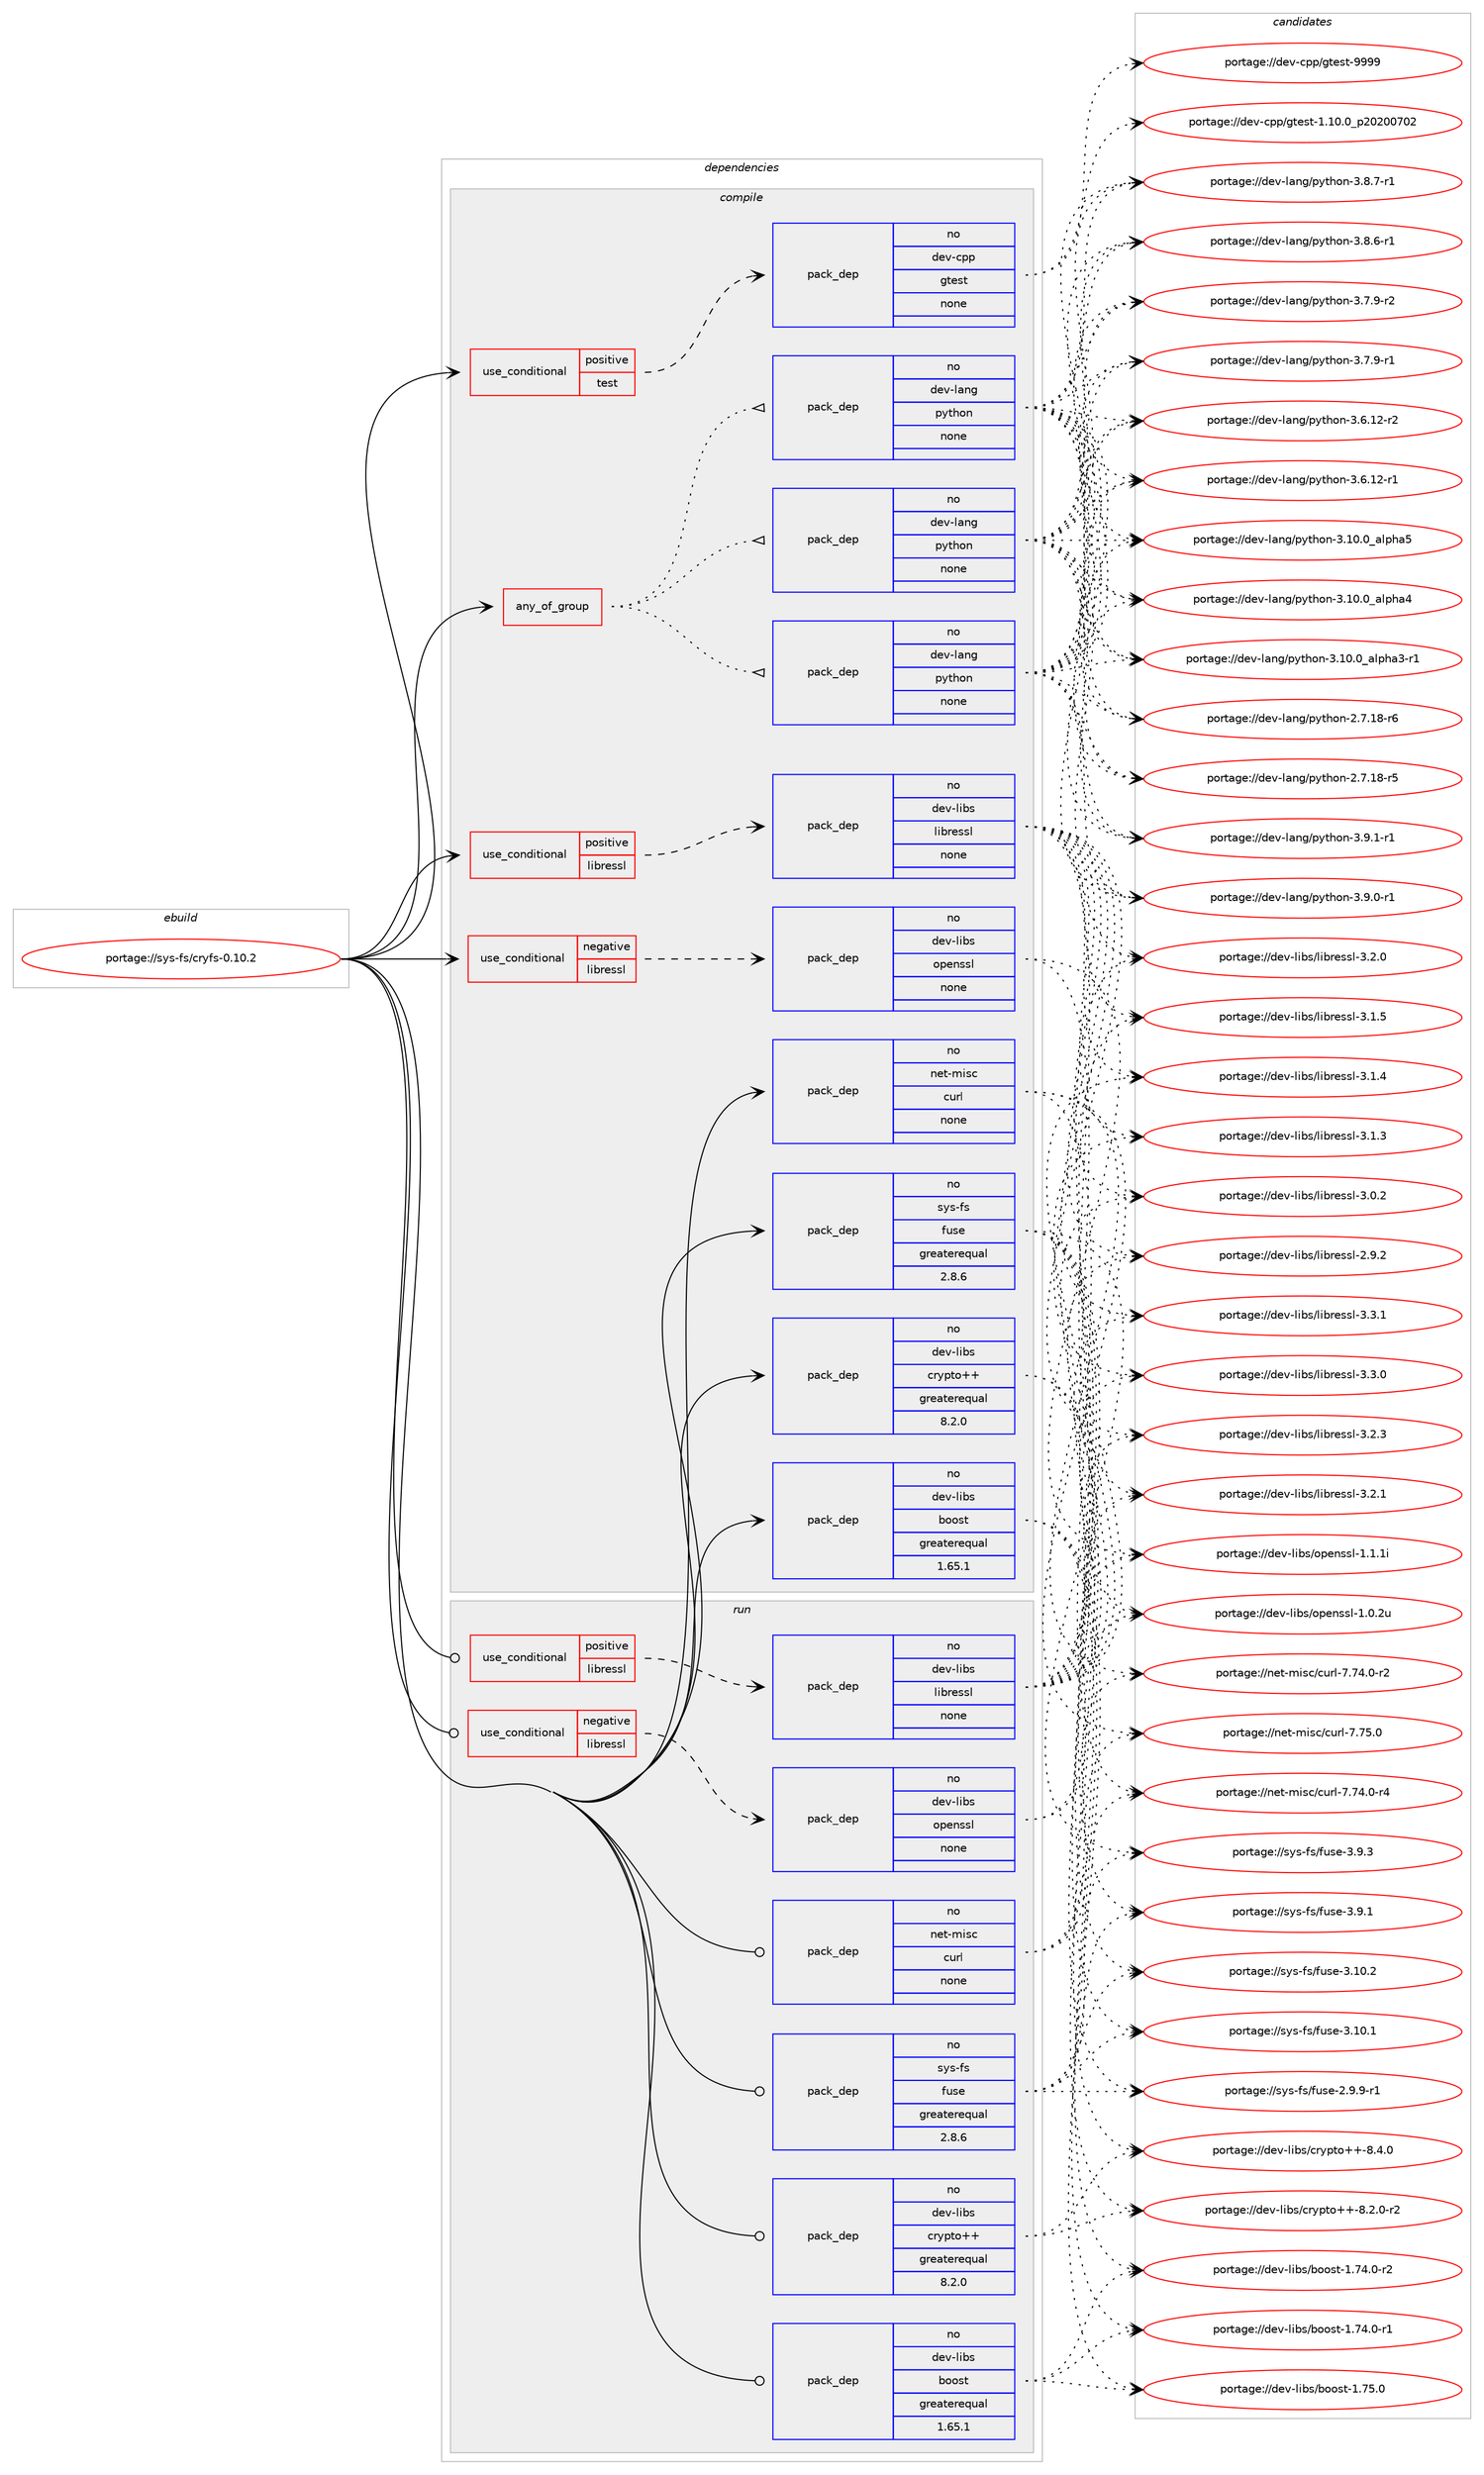 digraph prolog {

# *************
# Graph options
# *************

newrank=true;
concentrate=true;
compound=true;
graph [rankdir=LR,fontname=Helvetica,fontsize=10,ranksep=1.5];#, ranksep=2.5, nodesep=0.2];
edge  [arrowhead=vee];
node  [fontname=Helvetica,fontsize=10];

# **********
# The ebuild
# **********

subgraph cluster_leftcol {
color=gray;
rank=same;
label=<<i>ebuild</i>>;
id [label="portage://sys-fs/cryfs-0.10.2", color=red, width=4, href="../sys-fs/cryfs-0.10.2.svg"];
}

# ****************
# The dependencies
# ****************

subgraph cluster_midcol {
color=gray;
label=<<i>dependencies</i>>;
subgraph cluster_compile {
fillcolor="#eeeeee";
style=filled;
label=<<i>compile</i>>;
subgraph any63 {
dependency4437 [label=<<TABLE BORDER="0" CELLBORDER="1" CELLSPACING="0" CELLPADDING="4"><TR><TD CELLPADDING="10">any_of_group</TD></TR></TABLE>>, shape=none, color=red];subgraph pack3413 {
dependency4438 [label=<<TABLE BORDER="0" CELLBORDER="1" CELLSPACING="0" CELLPADDING="4" WIDTH="220"><TR><TD ROWSPAN="6" CELLPADDING="30">pack_dep</TD></TR><TR><TD WIDTH="110">no</TD></TR><TR><TD>dev-lang</TD></TR><TR><TD>python</TD></TR><TR><TD>none</TD></TR><TR><TD></TD></TR></TABLE>>, shape=none, color=blue];
}
dependency4437:e -> dependency4438:w [weight=20,style="dotted",arrowhead="oinv"];
subgraph pack3414 {
dependency4439 [label=<<TABLE BORDER="0" CELLBORDER="1" CELLSPACING="0" CELLPADDING="4" WIDTH="220"><TR><TD ROWSPAN="6" CELLPADDING="30">pack_dep</TD></TR><TR><TD WIDTH="110">no</TD></TR><TR><TD>dev-lang</TD></TR><TR><TD>python</TD></TR><TR><TD>none</TD></TR><TR><TD></TD></TR></TABLE>>, shape=none, color=blue];
}
dependency4437:e -> dependency4439:w [weight=20,style="dotted",arrowhead="oinv"];
subgraph pack3415 {
dependency4440 [label=<<TABLE BORDER="0" CELLBORDER="1" CELLSPACING="0" CELLPADDING="4" WIDTH="220"><TR><TD ROWSPAN="6" CELLPADDING="30">pack_dep</TD></TR><TR><TD WIDTH="110">no</TD></TR><TR><TD>dev-lang</TD></TR><TR><TD>python</TD></TR><TR><TD>none</TD></TR><TR><TD></TD></TR></TABLE>>, shape=none, color=blue];
}
dependency4437:e -> dependency4440:w [weight=20,style="dotted",arrowhead="oinv"];
}
id:e -> dependency4437:w [weight=20,style="solid",arrowhead="vee"];
subgraph cond952 {
dependency4441 [label=<<TABLE BORDER="0" CELLBORDER="1" CELLSPACING="0" CELLPADDING="4"><TR><TD ROWSPAN="3" CELLPADDING="10">use_conditional</TD></TR><TR><TD>negative</TD></TR><TR><TD>libressl</TD></TR></TABLE>>, shape=none, color=red];
subgraph pack3416 {
dependency4442 [label=<<TABLE BORDER="0" CELLBORDER="1" CELLSPACING="0" CELLPADDING="4" WIDTH="220"><TR><TD ROWSPAN="6" CELLPADDING="30">pack_dep</TD></TR><TR><TD WIDTH="110">no</TD></TR><TR><TD>dev-libs</TD></TR><TR><TD>openssl</TD></TR><TR><TD>none</TD></TR><TR><TD></TD></TR></TABLE>>, shape=none, color=blue];
}
dependency4441:e -> dependency4442:w [weight=20,style="dashed",arrowhead="vee"];
}
id:e -> dependency4441:w [weight=20,style="solid",arrowhead="vee"];
subgraph cond953 {
dependency4443 [label=<<TABLE BORDER="0" CELLBORDER="1" CELLSPACING="0" CELLPADDING="4"><TR><TD ROWSPAN="3" CELLPADDING="10">use_conditional</TD></TR><TR><TD>positive</TD></TR><TR><TD>libressl</TD></TR></TABLE>>, shape=none, color=red];
subgraph pack3417 {
dependency4444 [label=<<TABLE BORDER="0" CELLBORDER="1" CELLSPACING="0" CELLPADDING="4" WIDTH="220"><TR><TD ROWSPAN="6" CELLPADDING="30">pack_dep</TD></TR><TR><TD WIDTH="110">no</TD></TR><TR><TD>dev-libs</TD></TR><TR><TD>libressl</TD></TR><TR><TD>none</TD></TR><TR><TD></TD></TR></TABLE>>, shape=none, color=blue];
}
dependency4443:e -> dependency4444:w [weight=20,style="dashed",arrowhead="vee"];
}
id:e -> dependency4443:w [weight=20,style="solid",arrowhead="vee"];
subgraph cond954 {
dependency4445 [label=<<TABLE BORDER="0" CELLBORDER="1" CELLSPACING="0" CELLPADDING="4"><TR><TD ROWSPAN="3" CELLPADDING="10">use_conditional</TD></TR><TR><TD>positive</TD></TR><TR><TD>test</TD></TR></TABLE>>, shape=none, color=red];
subgraph pack3418 {
dependency4446 [label=<<TABLE BORDER="0" CELLBORDER="1" CELLSPACING="0" CELLPADDING="4" WIDTH="220"><TR><TD ROWSPAN="6" CELLPADDING="30">pack_dep</TD></TR><TR><TD WIDTH="110">no</TD></TR><TR><TD>dev-cpp</TD></TR><TR><TD>gtest</TD></TR><TR><TD>none</TD></TR><TR><TD></TD></TR></TABLE>>, shape=none, color=blue];
}
dependency4445:e -> dependency4446:w [weight=20,style="dashed",arrowhead="vee"];
}
id:e -> dependency4445:w [weight=20,style="solid",arrowhead="vee"];
subgraph pack3419 {
dependency4447 [label=<<TABLE BORDER="0" CELLBORDER="1" CELLSPACING="0" CELLPADDING="4" WIDTH="220"><TR><TD ROWSPAN="6" CELLPADDING="30">pack_dep</TD></TR><TR><TD WIDTH="110">no</TD></TR><TR><TD>dev-libs</TD></TR><TR><TD>boost</TD></TR><TR><TD>greaterequal</TD></TR><TR><TD>1.65.1</TD></TR></TABLE>>, shape=none, color=blue];
}
id:e -> dependency4447:w [weight=20,style="solid",arrowhead="vee"];
subgraph pack3420 {
dependency4448 [label=<<TABLE BORDER="0" CELLBORDER="1" CELLSPACING="0" CELLPADDING="4" WIDTH="220"><TR><TD ROWSPAN="6" CELLPADDING="30">pack_dep</TD></TR><TR><TD WIDTH="110">no</TD></TR><TR><TD>dev-libs</TD></TR><TR><TD>crypto++</TD></TR><TR><TD>greaterequal</TD></TR><TR><TD>8.2.0</TD></TR></TABLE>>, shape=none, color=blue];
}
id:e -> dependency4448:w [weight=20,style="solid",arrowhead="vee"];
subgraph pack3421 {
dependency4449 [label=<<TABLE BORDER="0" CELLBORDER="1" CELLSPACING="0" CELLPADDING="4" WIDTH="220"><TR><TD ROWSPAN="6" CELLPADDING="30">pack_dep</TD></TR><TR><TD WIDTH="110">no</TD></TR><TR><TD>net-misc</TD></TR><TR><TD>curl</TD></TR><TR><TD>none</TD></TR><TR><TD></TD></TR></TABLE>>, shape=none, color=blue];
}
id:e -> dependency4449:w [weight=20,style="solid",arrowhead="vee"];
subgraph pack3422 {
dependency4450 [label=<<TABLE BORDER="0" CELLBORDER="1" CELLSPACING="0" CELLPADDING="4" WIDTH="220"><TR><TD ROWSPAN="6" CELLPADDING="30">pack_dep</TD></TR><TR><TD WIDTH="110">no</TD></TR><TR><TD>sys-fs</TD></TR><TR><TD>fuse</TD></TR><TR><TD>greaterequal</TD></TR><TR><TD>2.8.6</TD></TR></TABLE>>, shape=none, color=blue];
}
id:e -> dependency4450:w [weight=20,style="solid",arrowhead="vee"];
}
subgraph cluster_compileandrun {
fillcolor="#eeeeee";
style=filled;
label=<<i>compile and run</i>>;
}
subgraph cluster_run {
fillcolor="#eeeeee";
style=filled;
label=<<i>run</i>>;
subgraph cond955 {
dependency4451 [label=<<TABLE BORDER="0" CELLBORDER="1" CELLSPACING="0" CELLPADDING="4"><TR><TD ROWSPAN="3" CELLPADDING="10">use_conditional</TD></TR><TR><TD>negative</TD></TR><TR><TD>libressl</TD></TR></TABLE>>, shape=none, color=red];
subgraph pack3423 {
dependency4452 [label=<<TABLE BORDER="0" CELLBORDER="1" CELLSPACING="0" CELLPADDING="4" WIDTH="220"><TR><TD ROWSPAN="6" CELLPADDING="30">pack_dep</TD></TR><TR><TD WIDTH="110">no</TD></TR><TR><TD>dev-libs</TD></TR><TR><TD>openssl</TD></TR><TR><TD>none</TD></TR><TR><TD></TD></TR></TABLE>>, shape=none, color=blue];
}
dependency4451:e -> dependency4452:w [weight=20,style="dashed",arrowhead="vee"];
}
id:e -> dependency4451:w [weight=20,style="solid",arrowhead="odot"];
subgraph cond956 {
dependency4453 [label=<<TABLE BORDER="0" CELLBORDER="1" CELLSPACING="0" CELLPADDING="4"><TR><TD ROWSPAN="3" CELLPADDING="10">use_conditional</TD></TR><TR><TD>positive</TD></TR><TR><TD>libressl</TD></TR></TABLE>>, shape=none, color=red];
subgraph pack3424 {
dependency4454 [label=<<TABLE BORDER="0" CELLBORDER="1" CELLSPACING="0" CELLPADDING="4" WIDTH="220"><TR><TD ROWSPAN="6" CELLPADDING="30">pack_dep</TD></TR><TR><TD WIDTH="110">no</TD></TR><TR><TD>dev-libs</TD></TR><TR><TD>libressl</TD></TR><TR><TD>none</TD></TR><TR><TD></TD></TR></TABLE>>, shape=none, color=blue];
}
dependency4453:e -> dependency4454:w [weight=20,style="dashed",arrowhead="vee"];
}
id:e -> dependency4453:w [weight=20,style="solid",arrowhead="odot"];
subgraph pack3425 {
dependency4455 [label=<<TABLE BORDER="0" CELLBORDER="1" CELLSPACING="0" CELLPADDING="4" WIDTH="220"><TR><TD ROWSPAN="6" CELLPADDING="30">pack_dep</TD></TR><TR><TD WIDTH="110">no</TD></TR><TR><TD>dev-libs</TD></TR><TR><TD>boost</TD></TR><TR><TD>greaterequal</TD></TR><TR><TD>1.65.1</TD></TR></TABLE>>, shape=none, color=blue];
}
id:e -> dependency4455:w [weight=20,style="solid",arrowhead="odot"];
subgraph pack3426 {
dependency4456 [label=<<TABLE BORDER="0" CELLBORDER="1" CELLSPACING="0" CELLPADDING="4" WIDTH="220"><TR><TD ROWSPAN="6" CELLPADDING="30">pack_dep</TD></TR><TR><TD WIDTH="110">no</TD></TR><TR><TD>dev-libs</TD></TR><TR><TD>crypto++</TD></TR><TR><TD>greaterequal</TD></TR><TR><TD>8.2.0</TD></TR></TABLE>>, shape=none, color=blue];
}
id:e -> dependency4456:w [weight=20,style="solid",arrowhead="odot"];
subgraph pack3427 {
dependency4457 [label=<<TABLE BORDER="0" CELLBORDER="1" CELLSPACING="0" CELLPADDING="4" WIDTH="220"><TR><TD ROWSPAN="6" CELLPADDING="30">pack_dep</TD></TR><TR><TD WIDTH="110">no</TD></TR><TR><TD>net-misc</TD></TR><TR><TD>curl</TD></TR><TR><TD>none</TD></TR><TR><TD></TD></TR></TABLE>>, shape=none, color=blue];
}
id:e -> dependency4457:w [weight=20,style="solid",arrowhead="odot"];
subgraph pack3428 {
dependency4458 [label=<<TABLE BORDER="0" CELLBORDER="1" CELLSPACING="0" CELLPADDING="4" WIDTH="220"><TR><TD ROWSPAN="6" CELLPADDING="30">pack_dep</TD></TR><TR><TD WIDTH="110">no</TD></TR><TR><TD>sys-fs</TD></TR><TR><TD>fuse</TD></TR><TR><TD>greaterequal</TD></TR><TR><TD>2.8.6</TD></TR></TABLE>>, shape=none, color=blue];
}
id:e -> dependency4458:w [weight=20,style="solid",arrowhead="odot"];
}
}

# **************
# The candidates
# **************

subgraph cluster_choices {
rank=same;
color=gray;
label=<<i>candidates</i>>;

subgraph choice3413 {
color=black;
nodesep=1;
choice1001011184510897110103471121211161041111104551465746494511449 [label="portage://dev-lang/python-3.9.1-r1", color=red, width=4,href="../dev-lang/python-3.9.1-r1.svg"];
choice1001011184510897110103471121211161041111104551465746484511449 [label="portage://dev-lang/python-3.9.0-r1", color=red, width=4,href="../dev-lang/python-3.9.0-r1.svg"];
choice1001011184510897110103471121211161041111104551465646554511449 [label="portage://dev-lang/python-3.8.7-r1", color=red, width=4,href="../dev-lang/python-3.8.7-r1.svg"];
choice1001011184510897110103471121211161041111104551465646544511449 [label="portage://dev-lang/python-3.8.6-r1", color=red, width=4,href="../dev-lang/python-3.8.6-r1.svg"];
choice1001011184510897110103471121211161041111104551465546574511450 [label="portage://dev-lang/python-3.7.9-r2", color=red, width=4,href="../dev-lang/python-3.7.9-r2.svg"];
choice1001011184510897110103471121211161041111104551465546574511449 [label="portage://dev-lang/python-3.7.9-r1", color=red, width=4,href="../dev-lang/python-3.7.9-r1.svg"];
choice100101118451089711010347112121116104111110455146544649504511450 [label="portage://dev-lang/python-3.6.12-r2", color=red, width=4,href="../dev-lang/python-3.6.12-r2.svg"];
choice100101118451089711010347112121116104111110455146544649504511449 [label="portage://dev-lang/python-3.6.12-r1", color=red, width=4,href="../dev-lang/python-3.6.12-r1.svg"];
choice1001011184510897110103471121211161041111104551464948464895971081121049753 [label="portage://dev-lang/python-3.10.0_alpha5", color=red, width=4,href="../dev-lang/python-3.10.0_alpha5.svg"];
choice1001011184510897110103471121211161041111104551464948464895971081121049752 [label="portage://dev-lang/python-3.10.0_alpha4", color=red, width=4,href="../dev-lang/python-3.10.0_alpha4.svg"];
choice10010111845108971101034711212111610411111045514649484648959710811210497514511449 [label="portage://dev-lang/python-3.10.0_alpha3-r1", color=red, width=4,href="../dev-lang/python-3.10.0_alpha3-r1.svg"];
choice100101118451089711010347112121116104111110455046554649564511454 [label="portage://dev-lang/python-2.7.18-r6", color=red, width=4,href="../dev-lang/python-2.7.18-r6.svg"];
choice100101118451089711010347112121116104111110455046554649564511453 [label="portage://dev-lang/python-2.7.18-r5", color=red, width=4,href="../dev-lang/python-2.7.18-r5.svg"];
dependency4438:e -> choice1001011184510897110103471121211161041111104551465746494511449:w [style=dotted,weight="100"];
dependency4438:e -> choice1001011184510897110103471121211161041111104551465746484511449:w [style=dotted,weight="100"];
dependency4438:e -> choice1001011184510897110103471121211161041111104551465646554511449:w [style=dotted,weight="100"];
dependency4438:e -> choice1001011184510897110103471121211161041111104551465646544511449:w [style=dotted,weight="100"];
dependency4438:e -> choice1001011184510897110103471121211161041111104551465546574511450:w [style=dotted,weight="100"];
dependency4438:e -> choice1001011184510897110103471121211161041111104551465546574511449:w [style=dotted,weight="100"];
dependency4438:e -> choice100101118451089711010347112121116104111110455146544649504511450:w [style=dotted,weight="100"];
dependency4438:e -> choice100101118451089711010347112121116104111110455146544649504511449:w [style=dotted,weight="100"];
dependency4438:e -> choice1001011184510897110103471121211161041111104551464948464895971081121049753:w [style=dotted,weight="100"];
dependency4438:e -> choice1001011184510897110103471121211161041111104551464948464895971081121049752:w [style=dotted,weight="100"];
dependency4438:e -> choice10010111845108971101034711212111610411111045514649484648959710811210497514511449:w [style=dotted,weight="100"];
dependency4438:e -> choice100101118451089711010347112121116104111110455046554649564511454:w [style=dotted,weight="100"];
dependency4438:e -> choice100101118451089711010347112121116104111110455046554649564511453:w [style=dotted,weight="100"];
}
subgraph choice3414 {
color=black;
nodesep=1;
choice1001011184510897110103471121211161041111104551465746494511449 [label="portage://dev-lang/python-3.9.1-r1", color=red, width=4,href="../dev-lang/python-3.9.1-r1.svg"];
choice1001011184510897110103471121211161041111104551465746484511449 [label="portage://dev-lang/python-3.9.0-r1", color=red, width=4,href="../dev-lang/python-3.9.0-r1.svg"];
choice1001011184510897110103471121211161041111104551465646554511449 [label="portage://dev-lang/python-3.8.7-r1", color=red, width=4,href="../dev-lang/python-3.8.7-r1.svg"];
choice1001011184510897110103471121211161041111104551465646544511449 [label="portage://dev-lang/python-3.8.6-r1", color=red, width=4,href="../dev-lang/python-3.8.6-r1.svg"];
choice1001011184510897110103471121211161041111104551465546574511450 [label="portage://dev-lang/python-3.7.9-r2", color=red, width=4,href="../dev-lang/python-3.7.9-r2.svg"];
choice1001011184510897110103471121211161041111104551465546574511449 [label="portage://dev-lang/python-3.7.9-r1", color=red, width=4,href="../dev-lang/python-3.7.9-r1.svg"];
choice100101118451089711010347112121116104111110455146544649504511450 [label="portage://dev-lang/python-3.6.12-r2", color=red, width=4,href="../dev-lang/python-3.6.12-r2.svg"];
choice100101118451089711010347112121116104111110455146544649504511449 [label="portage://dev-lang/python-3.6.12-r1", color=red, width=4,href="../dev-lang/python-3.6.12-r1.svg"];
choice1001011184510897110103471121211161041111104551464948464895971081121049753 [label="portage://dev-lang/python-3.10.0_alpha5", color=red, width=4,href="../dev-lang/python-3.10.0_alpha5.svg"];
choice1001011184510897110103471121211161041111104551464948464895971081121049752 [label="portage://dev-lang/python-3.10.0_alpha4", color=red, width=4,href="../dev-lang/python-3.10.0_alpha4.svg"];
choice10010111845108971101034711212111610411111045514649484648959710811210497514511449 [label="portage://dev-lang/python-3.10.0_alpha3-r1", color=red, width=4,href="../dev-lang/python-3.10.0_alpha3-r1.svg"];
choice100101118451089711010347112121116104111110455046554649564511454 [label="portage://dev-lang/python-2.7.18-r6", color=red, width=4,href="../dev-lang/python-2.7.18-r6.svg"];
choice100101118451089711010347112121116104111110455046554649564511453 [label="portage://dev-lang/python-2.7.18-r5", color=red, width=4,href="../dev-lang/python-2.7.18-r5.svg"];
dependency4439:e -> choice1001011184510897110103471121211161041111104551465746494511449:w [style=dotted,weight="100"];
dependency4439:e -> choice1001011184510897110103471121211161041111104551465746484511449:w [style=dotted,weight="100"];
dependency4439:e -> choice1001011184510897110103471121211161041111104551465646554511449:w [style=dotted,weight="100"];
dependency4439:e -> choice1001011184510897110103471121211161041111104551465646544511449:w [style=dotted,weight="100"];
dependency4439:e -> choice1001011184510897110103471121211161041111104551465546574511450:w [style=dotted,weight="100"];
dependency4439:e -> choice1001011184510897110103471121211161041111104551465546574511449:w [style=dotted,weight="100"];
dependency4439:e -> choice100101118451089711010347112121116104111110455146544649504511450:w [style=dotted,weight="100"];
dependency4439:e -> choice100101118451089711010347112121116104111110455146544649504511449:w [style=dotted,weight="100"];
dependency4439:e -> choice1001011184510897110103471121211161041111104551464948464895971081121049753:w [style=dotted,weight="100"];
dependency4439:e -> choice1001011184510897110103471121211161041111104551464948464895971081121049752:w [style=dotted,weight="100"];
dependency4439:e -> choice10010111845108971101034711212111610411111045514649484648959710811210497514511449:w [style=dotted,weight="100"];
dependency4439:e -> choice100101118451089711010347112121116104111110455046554649564511454:w [style=dotted,weight="100"];
dependency4439:e -> choice100101118451089711010347112121116104111110455046554649564511453:w [style=dotted,weight="100"];
}
subgraph choice3415 {
color=black;
nodesep=1;
choice1001011184510897110103471121211161041111104551465746494511449 [label="portage://dev-lang/python-3.9.1-r1", color=red, width=4,href="../dev-lang/python-3.9.1-r1.svg"];
choice1001011184510897110103471121211161041111104551465746484511449 [label="portage://dev-lang/python-3.9.0-r1", color=red, width=4,href="../dev-lang/python-3.9.0-r1.svg"];
choice1001011184510897110103471121211161041111104551465646554511449 [label="portage://dev-lang/python-3.8.7-r1", color=red, width=4,href="../dev-lang/python-3.8.7-r1.svg"];
choice1001011184510897110103471121211161041111104551465646544511449 [label="portage://dev-lang/python-3.8.6-r1", color=red, width=4,href="../dev-lang/python-3.8.6-r1.svg"];
choice1001011184510897110103471121211161041111104551465546574511450 [label="portage://dev-lang/python-3.7.9-r2", color=red, width=4,href="../dev-lang/python-3.7.9-r2.svg"];
choice1001011184510897110103471121211161041111104551465546574511449 [label="portage://dev-lang/python-3.7.9-r1", color=red, width=4,href="../dev-lang/python-3.7.9-r1.svg"];
choice100101118451089711010347112121116104111110455146544649504511450 [label="portage://dev-lang/python-3.6.12-r2", color=red, width=4,href="../dev-lang/python-3.6.12-r2.svg"];
choice100101118451089711010347112121116104111110455146544649504511449 [label="portage://dev-lang/python-3.6.12-r1", color=red, width=4,href="../dev-lang/python-3.6.12-r1.svg"];
choice1001011184510897110103471121211161041111104551464948464895971081121049753 [label="portage://dev-lang/python-3.10.0_alpha5", color=red, width=4,href="../dev-lang/python-3.10.0_alpha5.svg"];
choice1001011184510897110103471121211161041111104551464948464895971081121049752 [label="portage://dev-lang/python-3.10.0_alpha4", color=red, width=4,href="../dev-lang/python-3.10.0_alpha4.svg"];
choice10010111845108971101034711212111610411111045514649484648959710811210497514511449 [label="portage://dev-lang/python-3.10.0_alpha3-r1", color=red, width=4,href="../dev-lang/python-3.10.0_alpha3-r1.svg"];
choice100101118451089711010347112121116104111110455046554649564511454 [label="portage://dev-lang/python-2.7.18-r6", color=red, width=4,href="../dev-lang/python-2.7.18-r6.svg"];
choice100101118451089711010347112121116104111110455046554649564511453 [label="portage://dev-lang/python-2.7.18-r5", color=red, width=4,href="../dev-lang/python-2.7.18-r5.svg"];
dependency4440:e -> choice1001011184510897110103471121211161041111104551465746494511449:w [style=dotted,weight="100"];
dependency4440:e -> choice1001011184510897110103471121211161041111104551465746484511449:w [style=dotted,weight="100"];
dependency4440:e -> choice1001011184510897110103471121211161041111104551465646554511449:w [style=dotted,weight="100"];
dependency4440:e -> choice1001011184510897110103471121211161041111104551465646544511449:w [style=dotted,weight="100"];
dependency4440:e -> choice1001011184510897110103471121211161041111104551465546574511450:w [style=dotted,weight="100"];
dependency4440:e -> choice1001011184510897110103471121211161041111104551465546574511449:w [style=dotted,weight="100"];
dependency4440:e -> choice100101118451089711010347112121116104111110455146544649504511450:w [style=dotted,weight="100"];
dependency4440:e -> choice100101118451089711010347112121116104111110455146544649504511449:w [style=dotted,weight="100"];
dependency4440:e -> choice1001011184510897110103471121211161041111104551464948464895971081121049753:w [style=dotted,weight="100"];
dependency4440:e -> choice1001011184510897110103471121211161041111104551464948464895971081121049752:w [style=dotted,weight="100"];
dependency4440:e -> choice10010111845108971101034711212111610411111045514649484648959710811210497514511449:w [style=dotted,weight="100"];
dependency4440:e -> choice100101118451089711010347112121116104111110455046554649564511454:w [style=dotted,weight="100"];
dependency4440:e -> choice100101118451089711010347112121116104111110455046554649564511453:w [style=dotted,weight="100"];
}
subgraph choice3416 {
color=black;
nodesep=1;
choice100101118451081059811547111112101110115115108454946494649105 [label="portage://dev-libs/openssl-1.1.1i", color=red, width=4,href="../dev-libs/openssl-1.1.1i.svg"];
choice100101118451081059811547111112101110115115108454946484650117 [label="portage://dev-libs/openssl-1.0.2u", color=red, width=4,href="../dev-libs/openssl-1.0.2u.svg"];
dependency4442:e -> choice100101118451081059811547111112101110115115108454946494649105:w [style=dotted,weight="100"];
dependency4442:e -> choice100101118451081059811547111112101110115115108454946484650117:w [style=dotted,weight="100"];
}
subgraph choice3417 {
color=black;
nodesep=1;
choice10010111845108105981154710810598114101115115108455146514649 [label="portage://dev-libs/libressl-3.3.1", color=red, width=4,href="../dev-libs/libressl-3.3.1.svg"];
choice10010111845108105981154710810598114101115115108455146514648 [label="portage://dev-libs/libressl-3.3.0", color=red, width=4,href="../dev-libs/libressl-3.3.0.svg"];
choice10010111845108105981154710810598114101115115108455146504651 [label="portage://dev-libs/libressl-3.2.3", color=red, width=4,href="../dev-libs/libressl-3.2.3.svg"];
choice10010111845108105981154710810598114101115115108455146504649 [label="portage://dev-libs/libressl-3.2.1", color=red, width=4,href="../dev-libs/libressl-3.2.1.svg"];
choice10010111845108105981154710810598114101115115108455146504648 [label="portage://dev-libs/libressl-3.2.0", color=red, width=4,href="../dev-libs/libressl-3.2.0.svg"];
choice10010111845108105981154710810598114101115115108455146494653 [label="portage://dev-libs/libressl-3.1.5", color=red, width=4,href="../dev-libs/libressl-3.1.5.svg"];
choice10010111845108105981154710810598114101115115108455146494652 [label="portage://dev-libs/libressl-3.1.4", color=red, width=4,href="../dev-libs/libressl-3.1.4.svg"];
choice10010111845108105981154710810598114101115115108455146494651 [label="portage://dev-libs/libressl-3.1.3", color=red, width=4,href="../dev-libs/libressl-3.1.3.svg"];
choice10010111845108105981154710810598114101115115108455146484650 [label="portage://dev-libs/libressl-3.0.2", color=red, width=4,href="../dev-libs/libressl-3.0.2.svg"];
choice10010111845108105981154710810598114101115115108455046574650 [label="portage://dev-libs/libressl-2.9.2", color=red, width=4,href="../dev-libs/libressl-2.9.2.svg"];
dependency4444:e -> choice10010111845108105981154710810598114101115115108455146514649:w [style=dotted,weight="100"];
dependency4444:e -> choice10010111845108105981154710810598114101115115108455146514648:w [style=dotted,weight="100"];
dependency4444:e -> choice10010111845108105981154710810598114101115115108455146504651:w [style=dotted,weight="100"];
dependency4444:e -> choice10010111845108105981154710810598114101115115108455146504649:w [style=dotted,weight="100"];
dependency4444:e -> choice10010111845108105981154710810598114101115115108455146504648:w [style=dotted,weight="100"];
dependency4444:e -> choice10010111845108105981154710810598114101115115108455146494653:w [style=dotted,weight="100"];
dependency4444:e -> choice10010111845108105981154710810598114101115115108455146494652:w [style=dotted,weight="100"];
dependency4444:e -> choice10010111845108105981154710810598114101115115108455146494651:w [style=dotted,weight="100"];
dependency4444:e -> choice10010111845108105981154710810598114101115115108455146484650:w [style=dotted,weight="100"];
dependency4444:e -> choice10010111845108105981154710810598114101115115108455046574650:w [style=dotted,weight="100"];
}
subgraph choice3418 {
color=black;
nodesep=1;
choice1001011184599112112471031161011151164557575757 [label="portage://dev-cpp/gtest-9999", color=red, width=4,href="../dev-cpp/gtest-9999.svg"];
choice10010111845991121124710311610111511645494649484648951125048504848554850 [label="portage://dev-cpp/gtest-1.10.0_p20200702", color=red, width=4,href="../dev-cpp/gtest-1.10.0_p20200702.svg"];
dependency4446:e -> choice1001011184599112112471031161011151164557575757:w [style=dotted,weight="100"];
dependency4446:e -> choice10010111845991121124710311610111511645494649484648951125048504848554850:w [style=dotted,weight="100"];
}
subgraph choice3419 {
color=black;
nodesep=1;
choice1001011184510810598115479811111111511645494655534648 [label="portage://dev-libs/boost-1.75.0", color=red, width=4,href="../dev-libs/boost-1.75.0.svg"];
choice10010111845108105981154798111111115116454946555246484511450 [label="portage://dev-libs/boost-1.74.0-r2", color=red, width=4,href="../dev-libs/boost-1.74.0-r2.svg"];
choice10010111845108105981154798111111115116454946555246484511449 [label="portage://dev-libs/boost-1.74.0-r1", color=red, width=4,href="../dev-libs/boost-1.74.0-r1.svg"];
dependency4447:e -> choice1001011184510810598115479811111111511645494655534648:w [style=dotted,weight="100"];
dependency4447:e -> choice10010111845108105981154798111111115116454946555246484511450:w [style=dotted,weight="100"];
dependency4447:e -> choice10010111845108105981154798111111115116454946555246484511449:w [style=dotted,weight="100"];
}
subgraph choice3420 {
color=black;
nodesep=1;
choice100101118451081059811547991141211121161114343455646524648 [label="portage://dev-libs/crypto++-8.4.0", color=red, width=4,href="../dev-libs/crypto++-8.4.0.svg"];
choice1001011184510810598115479911412111211611143434556465046484511450 [label="portage://dev-libs/crypto++-8.2.0-r2", color=red, width=4,href="../dev-libs/crypto++-8.2.0-r2.svg"];
dependency4448:e -> choice100101118451081059811547991141211121161114343455646524648:w [style=dotted,weight="100"];
dependency4448:e -> choice1001011184510810598115479911412111211611143434556465046484511450:w [style=dotted,weight="100"];
}
subgraph choice3421 {
color=black;
nodesep=1;
choice1101011164510910511599479911711410845554655534648 [label="portage://net-misc/curl-7.75.0", color=red, width=4,href="../net-misc/curl-7.75.0.svg"];
choice11010111645109105115994799117114108455546555246484511452 [label="portage://net-misc/curl-7.74.0-r4", color=red, width=4,href="../net-misc/curl-7.74.0-r4.svg"];
choice11010111645109105115994799117114108455546555246484511450 [label="portage://net-misc/curl-7.74.0-r2", color=red, width=4,href="../net-misc/curl-7.74.0-r2.svg"];
dependency4449:e -> choice1101011164510910511599479911711410845554655534648:w [style=dotted,weight="100"];
dependency4449:e -> choice11010111645109105115994799117114108455546555246484511452:w [style=dotted,weight="100"];
dependency4449:e -> choice11010111645109105115994799117114108455546555246484511450:w [style=dotted,weight="100"];
}
subgraph choice3422 {
color=black;
nodesep=1;
choice1151211154510211547102117115101455146574651 [label="portage://sys-fs/fuse-3.9.3", color=red, width=4,href="../sys-fs/fuse-3.9.3.svg"];
choice1151211154510211547102117115101455146574649 [label="portage://sys-fs/fuse-3.9.1", color=red, width=4,href="../sys-fs/fuse-3.9.1.svg"];
choice115121115451021154710211711510145514649484650 [label="portage://sys-fs/fuse-3.10.2", color=red, width=4,href="../sys-fs/fuse-3.10.2.svg"];
choice115121115451021154710211711510145514649484649 [label="portage://sys-fs/fuse-3.10.1", color=red, width=4,href="../sys-fs/fuse-3.10.1.svg"];
choice11512111545102115471021171151014550465746574511449 [label="portage://sys-fs/fuse-2.9.9-r1", color=red, width=4,href="../sys-fs/fuse-2.9.9-r1.svg"];
dependency4450:e -> choice1151211154510211547102117115101455146574651:w [style=dotted,weight="100"];
dependency4450:e -> choice1151211154510211547102117115101455146574649:w [style=dotted,weight="100"];
dependency4450:e -> choice115121115451021154710211711510145514649484650:w [style=dotted,weight="100"];
dependency4450:e -> choice115121115451021154710211711510145514649484649:w [style=dotted,weight="100"];
dependency4450:e -> choice11512111545102115471021171151014550465746574511449:w [style=dotted,weight="100"];
}
subgraph choice3423 {
color=black;
nodesep=1;
choice100101118451081059811547111112101110115115108454946494649105 [label="portage://dev-libs/openssl-1.1.1i", color=red, width=4,href="../dev-libs/openssl-1.1.1i.svg"];
choice100101118451081059811547111112101110115115108454946484650117 [label="portage://dev-libs/openssl-1.0.2u", color=red, width=4,href="../dev-libs/openssl-1.0.2u.svg"];
dependency4452:e -> choice100101118451081059811547111112101110115115108454946494649105:w [style=dotted,weight="100"];
dependency4452:e -> choice100101118451081059811547111112101110115115108454946484650117:w [style=dotted,weight="100"];
}
subgraph choice3424 {
color=black;
nodesep=1;
choice10010111845108105981154710810598114101115115108455146514649 [label="portage://dev-libs/libressl-3.3.1", color=red, width=4,href="../dev-libs/libressl-3.3.1.svg"];
choice10010111845108105981154710810598114101115115108455146514648 [label="portage://dev-libs/libressl-3.3.0", color=red, width=4,href="../dev-libs/libressl-3.3.0.svg"];
choice10010111845108105981154710810598114101115115108455146504651 [label="portage://dev-libs/libressl-3.2.3", color=red, width=4,href="../dev-libs/libressl-3.2.3.svg"];
choice10010111845108105981154710810598114101115115108455146504649 [label="portage://dev-libs/libressl-3.2.1", color=red, width=4,href="../dev-libs/libressl-3.2.1.svg"];
choice10010111845108105981154710810598114101115115108455146504648 [label="portage://dev-libs/libressl-3.2.0", color=red, width=4,href="../dev-libs/libressl-3.2.0.svg"];
choice10010111845108105981154710810598114101115115108455146494653 [label="portage://dev-libs/libressl-3.1.5", color=red, width=4,href="../dev-libs/libressl-3.1.5.svg"];
choice10010111845108105981154710810598114101115115108455146494652 [label="portage://dev-libs/libressl-3.1.4", color=red, width=4,href="../dev-libs/libressl-3.1.4.svg"];
choice10010111845108105981154710810598114101115115108455146494651 [label="portage://dev-libs/libressl-3.1.3", color=red, width=4,href="../dev-libs/libressl-3.1.3.svg"];
choice10010111845108105981154710810598114101115115108455146484650 [label="portage://dev-libs/libressl-3.0.2", color=red, width=4,href="../dev-libs/libressl-3.0.2.svg"];
choice10010111845108105981154710810598114101115115108455046574650 [label="portage://dev-libs/libressl-2.9.2", color=red, width=4,href="../dev-libs/libressl-2.9.2.svg"];
dependency4454:e -> choice10010111845108105981154710810598114101115115108455146514649:w [style=dotted,weight="100"];
dependency4454:e -> choice10010111845108105981154710810598114101115115108455146514648:w [style=dotted,weight="100"];
dependency4454:e -> choice10010111845108105981154710810598114101115115108455146504651:w [style=dotted,weight="100"];
dependency4454:e -> choice10010111845108105981154710810598114101115115108455146504649:w [style=dotted,weight="100"];
dependency4454:e -> choice10010111845108105981154710810598114101115115108455146504648:w [style=dotted,weight="100"];
dependency4454:e -> choice10010111845108105981154710810598114101115115108455146494653:w [style=dotted,weight="100"];
dependency4454:e -> choice10010111845108105981154710810598114101115115108455146494652:w [style=dotted,weight="100"];
dependency4454:e -> choice10010111845108105981154710810598114101115115108455146494651:w [style=dotted,weight="100"];
dependency4454:e -> choice10010111845108105981154710810598114101115115108455146484650:w [style=dotted,weight="100"];
dependency4454:e -> choice10010111845108105981154710810598114101115115108455046574650:w [style=dotted,weight="100"];
}
subgraph choice3425 {
color=black;
nodesep=1;
choice1001011184510810598115479811111111511645494655534648 [label="portage://dev-libs/boost-1.75.0", color=red, width=4,href="../dev-libs/boost-1.75.0.svg"];
choice10010111845108105981154798111111115116454946555246484511450 [label="portage://dev-libs/boost-1.74.0-r2", color=red, width=4,href="../dev-libs/boost-1.74.0-r2.svg"];
choice10010111845108105981154798111111115116454946555246484511449 [label="portage://dev-libs/boost-1.74.0-r1", color=red, width=4,href="../dev-libs/boost-1.74.0-r1.svg"];
dependency4455:e -> choice1001011184510810598115479811111111511645494655534648:w [style=dotted,weight="100"];
dependency4455:e -> choice10010111845108105981154798111111115116454946555246484511450:w [style=dotted,weight="100"];
dependency4455:e -> choice10010111845108105981154798111111115116454946555246484511449:w [style=dotted,weight="100"];
}
subgraph choice3426 {
color=black;
nodesep=1;
choice100101118451081059811547991141211121161114343455646524648 [label="portage://dev-libs/crypto++-8.4.0", color=red, width=4,href="../dev-libs/crypto++-8.4.0.svg"];
choice1001011184510810598115479911412111211611143434556465046484511450 [label="portage://dev-libs/crypto++-8.2.0-r2", color=red, width=4,href="../dev-libs/crypto++-8.2.0-r2.svg"];
dependency4456:e -> choice100101118451081059811547991141211121161114343455646524648:w [style=dotted,weight="100"];
dependency4456:e -> choice1001011184510810598115479911412111211611143434556465046484511450:w [style=dotted,weight="100"];
}
subgraph choice3427 {
color=black;
nodesep=1;
choice1101011164510910511599479911711410845554655534648 [label="portage://net-misc/curl-7.75.0", color=red, width=4,href="../net-misc/curl-7.75.0.svg"];
choice11010111645109105115994799117114108455546555246484511452 [label="portage://net-misc/curl-7.74.0-r4", color=red, width=4,href="../net-misc/curl-7.74.0-r4.svg"];
choice11010111645109105115994799117114108455546555246484511450 [label="portage://net-misc/curl-7.74.0-r2", color=red, width=4,href="../net-misc/curl-7.74.0-r2.svg"];
dependency4457:e -> choice1101011164510910511599479911711410845554655534648:w [style=dotted,weight="100"];
dependency4457:e -> choice11010111645109105115994799117114108455546555246484511452:w [style=dotted,weight="100"];
dependency4457:e -> choice11010111645109105115994799117114108455546555246484511450:w [style=dotted,weight="100"];
}
subgraph choice3428 {
color=black;
nodesep=1;
choice1151211154510211547102117115101455146574651 [label="portage://sys-fs/fuse-3.9.3", color=red, width=4,href="../sys-fs/fuse-3.9.3.svg"];
choice1151211154510211547102117115101455146574649 [label="portage://sys-fs/fuse-3.9.1", color=red, width=4,href="../sys-fs/fuse-3.9.1.svg"];
choice115121115451021154710211711510145514649484650 [label="portage://sys-fs/fuse-3.10.2", color=red, width=4,href="../sys-fs/fuse-3.10.2.svg"];
choice115121115451021154710211711510145514649484649 [label="portage://sys-fs/fuse-3.10.1", color=red, width=4,href="../sys-fs/fuse-3.10.1.svg"];
choice11512111545102115471021171151014550465746574511449 [label="portage://sys-fs/fuse-2.9.9-r1", color=red, width=4,href="../sys-fs/fuse-2.9.9-r1.svg"];
dependency4458:e -> choice1151211154510211547102117115101455146574651:w [style=dotted,weight="100"];
dependency4458:e -> choice1151211154510211547102117115101455146574649:w [style=dotted,weight="100"];
dependency4458:e -> choice115121115451021154710211711510145514649484650:w [style=dotted,weight="100"];
dependency4458:e -> choice115121115451021154710211711510145514649484649:w [style=dotted,weight="100"];
dependency4458:e -> choice11512111545102115471021171151014550465746574511449:w [style=dotted,weight="100"];
}
}

}
